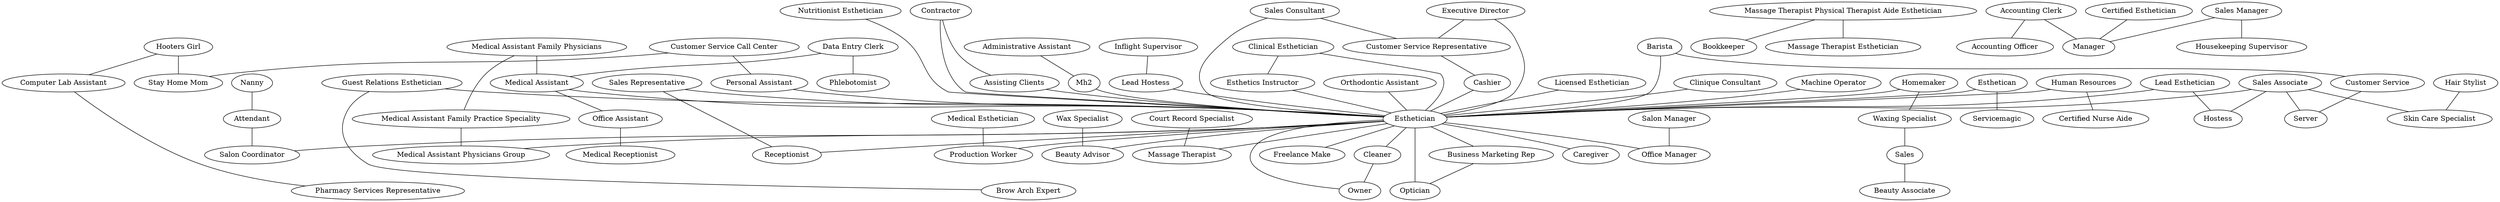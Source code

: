 strict graph  {
	"Inflight Supervisor" -- "Lead Hostess"	 [weight="5.58630136986"];
	"Nutritionist Esthetician" -- Esthetician	 [weight="0.923287671233"];
	"Orthodontic Assistant" -- Esthetician	 [weight="1.24931506849"];
	"Massage Therapist Physical Therapist Aide Esthetician" -- Bookkeeper	 [weight="2.0"];
	"Massage Therapist Physical Therapist Aide Esthetician" -- "Massage Therapist Esthetician"	 [weight="11.0082191781"];
	"Medical Esthetician" -- "Production Worker"	 [weight="1.0"];
	"Lead Hostess" -- Esthetician	 [weight="0.832876712329"];
	"Guest Relations Esthetician" -- "Brow Arch Expert"	 [weight=0];
	"Guest Relations Esthetician" -- Esthetician	 [weight="1.0"];
	"Medical Assistant Family Physicians" -- "Medical Assistant Family Practice Speciality"	 [weight="1.00273972603"];
	"Medical Assistant Family Physicians" -- "Medical Assistant"	 [weight="2.0"];
	"Customer Service Call Center" -- "Personal Assistant"	 [weight="1.25205479452"];
	"Customer Service Call Center" -- "Stay Home Mom"	 [weight="0.671232876712"];
	"Sales Consultant" -- "Customer Service Representative"	 [weight="0.580821917808"];
	"Sales Consultant" -- Esthetician	 [weight="0.498630136986"];
	"Clinical Esthetician" -- "Esthetics Instructor"	 [weight=0];
	"Clinical Esthetician" -- Esthetician	 [weight="1.00273972603"];
	"Licensed Esthetician" -- Esthetician	 [weight="1.0"];
	Contractor -- "Assisting Clients"	 [weight="0.501369863014"];
	Contractor -- Esthetician	 [weight="0.580821917808"];
	"Accounting Clerk" -- "Accounting Officer"	 [weight="2.00273972603"];
	"Accounting Clerk" -- Manager	 [weight="3.91780821918"];
	"Personal Assistant" -- Esthetician	 [weight="0.33698630137"];
	"Executive Director" -- "Customer Service Representative"	 [weight="1.0"];
	"Executive Director" -- Esthetician	 [weight="1.0"];
	"Administrative Assistant" -- Mh2	 [weight="1.0"];
	"Sales Manager" -- Manager	 [weight="1.0"];
	"Sales Manager" -- "Housekeeping Supervisor"	 [weight="1.0"];
	"Sales Associate" -- Server	 [weight="1.0"];
	"Sales Associate" -- Esthetician	 [weight="1.0"];
	"Sales Associate" -- Hostess	 [weight="1.0"];
	"Sales Associate" -- "Skin Care Specialist"	 [weight="1.0"];
	Mh2 -- Esthetician	 [weight="1.0"];
	"Customer Service Representative" -- Cashier	 [weight="0.419178082192"];
	"Certified Esthetician" -- Manager	 [weight="0.167123287671"];
	"Clinique Consultant" -- Esthetician	 [weight="1.0"];
	"Wax Specialist" -- "Beauty Advisor"	 [weight="1.0"];
	"Data Entry Clerk" -- Phlebotomist	 [weight="4.00273972603"];
	"Data Entry Clerk" -- "Medical Assistant"	 [weight="0.0"];
	"Court Record Specialist" -- "Massage Therapist"	 [weight="1.0"];
	"Assisting Clients" -- Esthetician	 [weight="4.91780821918"];
	"Sales Representative" -- Receptionist	 [weight="1.0"];
	"Sales Representative" -- Esthetician	 [weight="1.0"];
	"Hooters Girl" -- "Computer Lab Assistant"	 [weight="1.83561643836"];
	"Hooters Girl" -- "Stay Home Mom"	 [weight="2.33424657534"];
	"Medical Assistant" -- Esthetician	 [weight="1.07671232877"];
	"Medical Assistant" -- "Office Assistant"	 [weight="1.00273972603"];
	"Esthetics Instructor" -- Esthetician	 [weight="3.00273972603"];
	Cashier -- Esthetician	 [weight="0.161643835616"];
	"Office Assistant" -- "Medical Receptionist"	 [weight="1.50136986301"];
	"Hair Stylist" -- "Skin Care Specialist"	 [weight="1.0"];
	"Lead Esthetician" -- Esthetician	 [weight="2.07671232877"];
	"Lead Esthetician" -- Hostess	 [weight="1.0"];
	Nanny -- Attendant	 [weight="2.91780821918"];
	Homemaker -- "Waxing Specialist"	 [weight="1.0"];
	Homemaker -- Esthetician	 [weight="1.0"];
	Attendant -- "Salon Coordinator"	 [weight="3.49863013699"];
	Esthetican -- Servicemagic	 [weight="1.0"];
	Esthetican -- Esthetician	 [weight="1.0"];
	"Medical Assistant Family Practice Speciality" -- "Medical Assistant Physicians Group"	 [weight="5.00273972603"];
	"Machine Operator" -- Esthetician	 [weight="1.0"];
	"Human Resources" -- "Certified Nurse Aide"	 [weight="1.0"];
	"Human Resources" -- Esthetician	 [weight="2.00273972603"];
	Barista -- "Customer Service"	 [weight="0.832876712329"];
	Barista -- Esthetician	 [weight="1.08219178082"];
	Esthetician -- "Production Worker"	 [weight="1.0"];
	Esthetician -- "Medical Assistant Physicians Group"	 [weight="0.413698630137"];
	Esthetician -- "Massage Therapist"	 [weight="0.654626108997"];
	Esthetician -- Cleaner	 [weight="1.0"];
	Esthetician -- Receptionist	 [weight="1.0"];
	Esthetician -- "Beauty Advisor"	 [weight="1.0"];
	Esthetician -- "Freelance Make"	 [weight="1.00273972603"];
	Esthetician -- "Salon Coordinator"	 [weight="0.915068493151"];
	Esthetician -- "Business Marketing Rep"	 [weight="1.0"];
	Esthetician -- "Office Manager"	 [weight="1.0"];
	Esthetician -- Owner	 [weight="1.0"];
	Esthetician -- Optician	 [weight="8.41917808219"];
	Esthetician -- Caregiver	 [weight="1.0"];
	"Customer Service" -- Server	 [weight="1.58082191781"];
	"Salon Manager" -- "Office Manager"	 [weight="6.00547945205"];
	"Computer Lab Assistant" -- "Pharmacy Services Representative"	 [weight="0.671232876712"];
	Cleaner -- Owner	 [weight="5.00273972603"];
	"Waxing Specialist" -- Sales	 [weight="1.0"];
	Sales -- "Beauty Associate"	 [weight="1.0"];
	"Business Marketing Rep" -- Optician	 [weight="1.0"];
}
